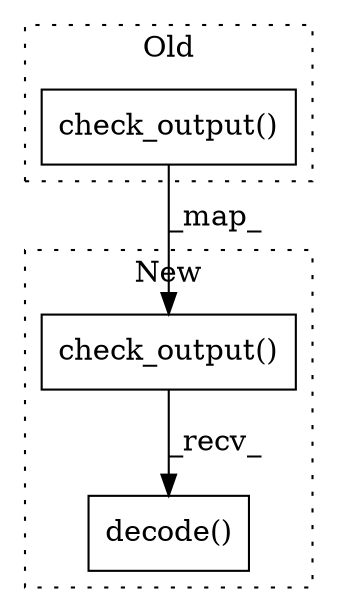 digraph G {
subgraph cluster0 {
1 [label="check_output()" a="75" s="5219,5354" l="45,51" shape="box"];
label = "Old";
style="dotted";
}
subgraph cluster1 {
2 [label="check_output()" a="75" s="5373,5515" l="49,59" shape="box"];
3 [label="decode()" a="75" s="5373,5610" l="230,1" shape="box"];
label = "New";
style="dotted";
}
1 -> 2 [label="_map_"];
2 -> 3 [label="_recv_"];
}